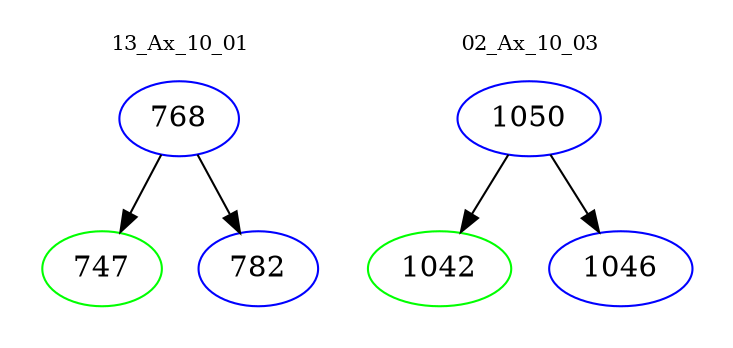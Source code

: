 digraph{
subgraph cluster_0 {
color = white
label = "13_Ax_10_01";
fontsize=10;
T0_768 [label="768", color="blue"]
T0_768 -> T0_747 [color="black"]
T0_747 [label="747", color="green"]
T0_768 -> T0_782 [color="black"]
T0_782 [label="782", color="blue"]
}
subgraph cluster_1 {
color = white
label = "02_Ax_10_03";
fontsize=10;
T1_1050 [label="1050", color="blue"]
T1_1050 -> T1_1042 [color="black"]
T1_1042 [label="1042", color="green"]
T1_1050 -> T1_1046 [color="black"]
T1_1046 [label="1046", color="blue"]
}
}
